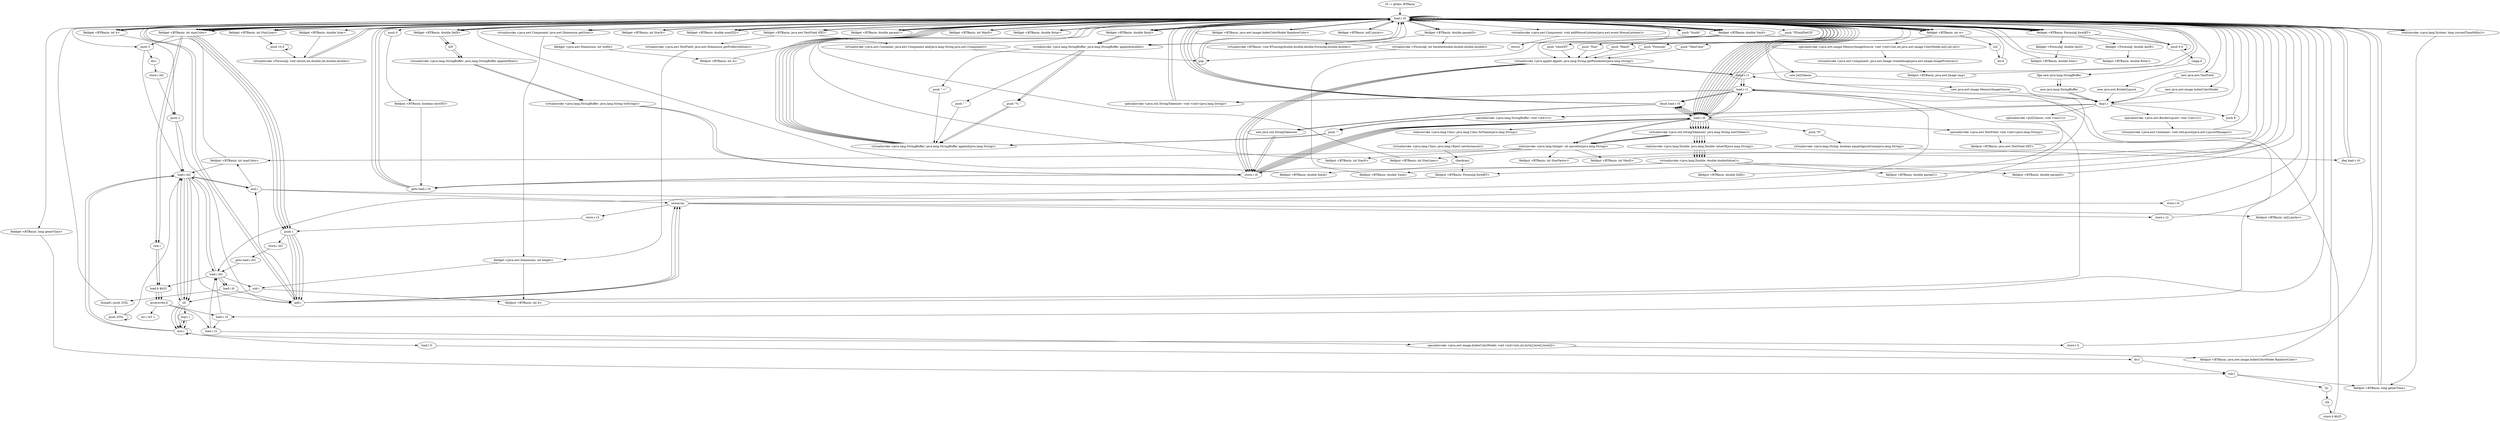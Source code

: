 digraph "" {
    "r0 := @this: BTBasin"
    "load.r r0"
    "r0 := @this: BTBasin"->"load.r r0";
    "push \"XYmidDelCD\""
    "load.r r0"->"push \"XYmidDelCD\"";
    "virtualinvoke <java.applet.Applet: java.lang.String getParameter(java.lang.String)>"
    "push \"XYmidDelCD\""->"virtualinvoke <java.applet.Applet: java.lang.String getParameter(java.lang.String)>";
    "store.r r1"
    "virtualinvoke <java.applet.Applet: java.lang.String getParameter(java.lang.String)>"->"store.r r1";
    "load.r r1"
    "store.r r1"->"load.r r1";
    "ifnull load.r r0"
    "load.r r1"->"ifnull load.r r0";
    "new java.util.StringTokenizer"
    "ifnull load.r r0"->"new java.util.StringTokenizer";
    "store.r i0"
    "new java.util.StringTokenizer"->"store.r i0";
    "load.r i0"
    "store.r i0"->"load.r i0";
    "load.r i0"->"load.r r1";
    "specialinvoke <java.util.StringTokenizer: void <init>(java.lang.String)>"
    "load.r r1"->"specialinvoke <java.util.StringTokenizer: void <init>(java.lang.String)>";
    "specialinvoke <java.util.StringTokenizer: void <init>(java.lang.String)>"->"load.r r0";
    "load.r r0"->"load.r i0";
    "virtualinvoke <java.util.StringTokenizer: java.lang.String nextToken()>"
    "load.r i0"->"virtualinvoke <java.util.StringTokenizer: java.lang.String nextToken()>";
    "staticinvoke <java.lang.Double: java.lang.Double valueOf(java.lang.String)>"
    "virtualinvoke <java.util.StringTokenizer: java.lang.String nextToken()>"->"staticinvoke <java.lang.Double: java.lang.Double valueOf(java.lang.String)>";
    "virtualinvoke <java.lang.Double: double doubleValue()>"
    "staticinvoke <java.lang.Double: java.lang.Double valueOf(java.lang.String)>"->"virtualinvoke <java.lang.Double: double doubleValue()>";
    "fieldput <BTBasin: double Xmid>"
    "virtualinvoke <java.lang.Double: double doubleValue()>"->"fieldput <BTBasin: double Xmid>";
    "fieldput <BTBasin: double Xmid>"->"load.r r0";
    "load.r r0"->"load.r i0";
    "load.r i0"->"virtualinvoke <java.util.StringTokenizer: java.lang.String nextToken()>";
    "virtualinvoke <java.util.StringTokenizer: java.lang.String nextToken()>"->"staticinvoke <java.lang.Double: java.lang.Double valueOf(java.lang.String)>";
    "staticinvoke <java.lang.Double: java.lang.Double valueOf(java.lang.String)>"->"virtualinvoke <java.lang.Double: double doubleValue()>";
    "fieldput <BTBasin: double Ymid>"
    "virtualinvoke <java.lang.Double: double doubleValue()>"->"fieldput <BTBasin: double Ymid>";
    "fieldput <BTBasin: double Ymid>"->"load.r r0";
    "load.r r0"->"load.r i0";
    "load.r i0"->"virtualinvoke <java.util.StringTokenizer: java.lang.String nextToken()>";
    "virtualinvoke <java.util.StringTokenizer: java.lang.String nextToken()>"->"staticinvoke <java.lang.Double: java.lang.Double valueOf(java.lang.String)>";
    "staticinvoke <java.lang.Double: java.lang.Double valueOf(java.lang.String)>"->"virtualinvoke <java.lang.Double: double doubleValue()>";
    "fieldput <BTBasin: double DelX>"
    "virtualinvoke <java.lang.Double: double doubleValue()>"->"fieldput <BTBasin: double DelX>";
    "fieldput <BTBasin: double DelX>"->"load.r r0";
    "load.r r0"->"load.r i0";
    "load.r i0"->"virtualinvoke <java.util.StringTokenizer: java.lang.String nextToken()>";
    "virtualinvoke <java.util.StringTokenizer: java.lang.String nextToken()>"->"staticinvoke <java.lang.Double: java.lang.Double valueOf(java.lang.String)>";
    "staticinvoke <java.lang.Double: java.lang.Double valueOf(java.lang.String)>"->"virtualinvoke <java.lang.Double: double doubleValue()>";
    "fieldput <BTBasin: double paramC>"
    "virtualinvoke <java.lang.Double: double doubleValue()>"->"fieldput <BTBasin: double paramC>";
    "fieldput <BTBasin: double paramC>"->"load.r r0";
    "load.r r0"->"load.r i0";
    "load.r i0"->"virtualinvoke <java.util.StringTokenizer: java.lang.String nextToken()>";
    "virtualinvoke <java.util.StringTokenizer: java.lang.String nextToken()>"->"staticinvoke <java.lang.Double: java.lang.Double valueOf(java.lang.String)>";
    "staticinvoke <java.lang.Double: java.lang.Double valueOf(java.lang.String)>"->"virtualinvoke <java.lang.Double: double doubleValue()>";
    "fieldput <BTBasin: double paramD>"
    "virtualinvoke <java.lang.Double: double doubleValue()>"->"fieldput <BTBasin: double paramD>";
    "fieldput <BTBasin: double paramD>"->"load.r r0";
    "push \"Star\""
    "load.r r0"->"push \"Star\"";
    "push \"Star\""->"virtualinvoke <java.applet.Applet: java.lang.String getParameter(java.lang.String)>";
    "virtualinvoke <java.applet.Applet: java.lang.String getParameter(java.lang.String)>"->"store.r r1";
    "store.r r1"->"load.r r1";
    "load.r r1"->"ifnull load.r r0";
    "ifnull load.r r0"->"new java.util.StringTokenizer";
    "new java.util.StringTokenizer"->"store.r i0";
    "store.r i0"->"load.r i0";
    "load.r i0"->"load.r r1";
    "load.r r1"->"specialinvoke <java.util.StringTokenizer: void <init>(java.lang.String)>";
    "specialinvoke <java.util.StringTokenizer: void <init>(java.lang.String)>"->"load.r r0";
    "load.r r0"->"load.r i0";
    "load.r i0"->"virtualinvoke <java.util.StringTokenizer: java.lang.String nextToken()>";
    "staticinvoke <java.lang.Integer: int parseInt(java.lang.String)>"
    "virtualinvoke <java.util.StringTokenizer: java.lang.String nextToken()>"->"staticinvoke <java.lang.Integer: int parseInt(java.lang.String)>";
    "fieldput <BTBasin: int StarIt>"
    "staticinvoke <java.lang.Integer: int parseInt(java.lang.String)>"->"fieldput <BTBasin: int StarIt>";
    "fieldput <BTBasin: int StarIt>"->"load.r r0";
    "load.r r0"->"load.r i0";
    "load.r i0"->"virtualinvoke <java.util.StringTokenizer: java.lang.String nextToken()>";
    "virtualinvoke <java.util.StringTokenizer: java.lang.String nextToken()>"->"staticinvoke <java.lang.Integer: int parseInt(java.lang.String)>";
    "fieldput <BTBasin: int StarLines>"
    "staticinvoke <java.lang.Integer: int parseInt(java.lang.String)>"->"fieldput <BTBasin: int StarLines>";
    "fieldput <BTBasin: int StarLines>"->"load.r r0";
    "load.r r0"->"load.r i0";
    "load.r i0"->"virtualinvoke <java.util.StringTokenizer: java.lang.String nextToken()>";
    "virtualinvoke <java.util.StringTokenizer: java.lang.String nextToken()>"->"staticinvoke <java.lang.Integer: int parseInt(java.lang.String)>";
    "fieldput <BTBasin: int StarFactor>"
    "staticinvoke <java.lang.Integer: int parseInt(java.lang.String)>"->"fieldput <BTBasin: int StarFactor>";
    "fieldput <BTBasin: int StarFactor>"->"load.r r0";
    "push \"MaxIt\""
    "load.r r0"->"push \"MaxIt\"";
    "push \"MaxIt\""->"virtualinvoke <java.applet.Applet: java.lang.String getParameter(java.lang.String)>";
    "virtualinvoke <java.applet.Applet: java.lang.String getParameter(java.lang.String)>"->"store.r i0";
    "store.r i0"->"load.r i0";
    "load.r i0"->"ifnull load.r r0";
    "ifnull load.r r0"->"load.r r0";
    "load.r r0"->"load.r i0";
    "load.r i0"->"staticinvoke <java.lang.Integer: int parseInt(java.lang.String)>";
    "fieldput <BTBasin: int MaxIt>"
    "staticinvoke <java.lang.Integer: int parseInt(java.lang.String)>"->"fieldput <BTBasin: int MaxIt>";
    "fieldput <BTBasin: int MaxIt>"->"load.r r0";
    "push \"MaxColor\""
    "load.r r0"->"push \"MaxColor\"";
    "push \"MaxColor\""->"virtualinvoke <java.applet.Applet: java.lang.String getParameter(java.lang.String)>";
    "virtualinvoke <java.applet.Applet: java.lang.String getParameter(java.lang.String)>"->"store.r i0";
    "store.r i0"->"load.r i0";
    "load.r i0"->"ifnull load.r r0";
    "ifnull load.r r0"->"load.r r0";
    "load.r r0"->"load.r i0";
    "load.r i0"->"staticinvoke <java.lang.Integer: int parseInt(java.lang.String)>";
    "fieldput <BTBasin: int maxColor>"
    "staticinvoke <java.lang.Integer: int parseInt(java.lang.String)>"->"fieldput <BTBasin: int maxColor>";
    "fieldput <BTBasin: int maxColor>"->"load.r r0";
    "fieldget <BTBasin: int maxColor>"
    "load.r r0"->"fieldget <BTBasin: int maxColor>";
    "push 3"
    "fieldget <BTBasin: int maxColor>"->"push 3";
    "div.i"
    "push 3"->"div.i";
    "store.i i42"
    "div.i"->"store.i i42";
    "push 2"
    "store.i i42"->"push 2";
    "load.i i42"
    "push 2"->"load.i i42";
    "mul.i"
    "load.i i42"->"mul.i";
    "store.i i0"
    "mul.i"->"store.i i0";
    "store.i i0"->"load.r r0";
    "load.r r0"->"push 3";
    "push 3"->"load.i i42";
    "load.i i42"->"mul.i";
    "mul.i"->"fieldput <BTBasin: int maxColor>";
    "fieldput <BTBasin: int maxColor>"->"load.i i42";
    "i2l"
    "load.i i42"->"i2l";
    "i2l"->"load.i i42";
    "load.i i42"->"i2l";
    "mul.l"
    "i2l"->"mul.l";
    "mul.l"->"load.i i42";
    "load.i i42"->"i2l";
    "i2l"->"mul.l";
    "mul.l"->"load.i i42";
    "load.i i42"->"i2l";
    "i2l"->"mul.l";
    "store.l l1"
    "mul.l"->"store.l l1";
    "store.l l1"->"load.r r0";
    "load.r r0"->"fieldget <BTBasin: int maxColor>";
    "push 1"
    "fieldget <BTBasin: int maxColor>"->"push 1";
    "add.i"
    "push 1"->"add.i";
    "newarray"
    "add.i"->"newarray";
    "newarray"->"store.r r1";
    "store.r r1"->"load.r r0";
    "load.r r0"->"fieldget <BTBasin: int maxColor>";
    "fieldget <BTBasin: int maxColor>"->"push 1";
    "push 1"->"add.i";
    "add.i"->"newarray";
    "store.r r2"
    "newarray"->"store.r r2";
    "store.r r2"->"load.r r0";
    "load.r r0"->"fieldget <BTBasin: int maxColor>";
    "fieldget <BTBasin: int maxColor>"->"push 1";
    "push 1"->"add.i";
    "add.i"->"newarray";
    "store.r r3"
    "newarray"->"store.r r3";
    "store.r r3"->"push 1";
    "store.i i43"
    "push 1"->"store.i i43";
    "goto load.i i43"
    "store.i i43"->"goto load.i i43";
    "load.i i43"
    "goto load.i i43"->"load.i i43";
    "load.i i0"
    "load.i i43"->"load.i i0";
    "ifcmplt.i push 255L"
    "load.i i0"->"ifcmplt.i push 255L";
    "ifcmplt.i push 255L"->"load.r r0";
    "new java.awt.image.IndexColorModel"
    "load.r r0"->"new java.awt.image.IndexColorModel";
    "dup1.r"
    "new java.awt.image.IndexColorModel"->"dup1.r";
    "push 8"
    "dup1.r"->"push 8";
    "push 8"->"load.r r0";
    "load.r r0"->"fieldget <BTBasin: int maxColor>";
    "fieldget <BTBasin: int maxColor>"->"push 1";
    "push 1"->"add.i";
    "add.i"->"load.r r1";
    "load.r r3"
    "load.r r1"->"load.r r3";
    "load.r r2"
    "load.r r3"->"load.r r2";
    "specialinvoke <java.awt.image.IndexColorModel: void <init>(int,int,byte[],byte[],byte[])>"
    "load.r r2"->"specialinvoke <java.awt.image.IndexColorModel: void <init>(int,int,byte[],byte[],byte[])>";
    "fieldput <BTBasin: java.awt.image.IndexColorModel RainbowColor>"
    "specialinvoke <java.awt.image.IndexColorModel: void <init>(int,int,byte[],byte[],byte[])>"->"fieldput <BTBasin: java.awt.image.IndexColorModel RainbowColor>";
    "fieldput <BTBasin: java.awt.image.IndexColorModel RainbowColor>"->"load.r r0";
    "load.r r0"->"load.r r0";
    "virtualinvoke <java.awt.Component: java.awt.Dimension getSize()>"
    "load.r r0"->"virtualinvoke <java.awt.Component: java.awt.Dimension getSize()>";
    "fieldget <java.awt.Dimension: int width>"
    "virtualinvoke <java.awt.Component: java.awt.Dimension getSize()>"->"fieldget <java.awt.Dimension: int width>";
    "fieldput <BTBasin: int w>"
    "fieldget <java.awt.Dimension: int width>"->"fieldput <BTBasin: int w>";
    "fieldput <BTBasin: int w>"->"load.r r0";
    "load.r r0"->"load.r r0";
    "load.r r0"->"virtualinvoke <java.awt.Component: java.awt.Dimension getSize()>";
    "fieldget <java.awt.Dimension: int height>"
    "virtualinvoke <java.awt.Component: java.awt.Dimension getSize()>"->"fieldget <java.awt.Dimension: int height>";
    "fieldput <BTBasin: int h>"
    "fieldget <java.awt.Dimension: int height>"->"fieldput <BTBasin: int h>";
    "fieldput <BTBasin: int h>"->"load.r r0";
    "push \"showXY\""
    "load.r r0"->"push \"showXY\"";
    "push \"showXY\""->"virtualinvoke <java.applet.Applet: java.lang.String getParameter(java.lang.String)>";
    "virtualinvoke <java.applet.Applet: java.lang.String getParameter(java.lang.String)>"->"store.r i0";
    "store.r i0"->"load.r i0";
    "load.r i0"->"ifnull load.r r0";
    "ifnull load.r r0"->"load.r i0";
    "push \"N\""
    "load.r i0"->"push \"N\"";
    "virtualinvoke <java.lang.String: boolean equalsIgnoreCase(java.lang.String)>"
    "push \"N\""->"virtualinvoke <java.lang.String: boolean equalsIgnoreCase(java.lang.String)>";
    "ifeq load.r r0"
    "virtualinvoke <java.lang.String: boolean equalsIgnoreCase(java.lang.String)>"->"ifeq load.r r0";
    "ifeq load.r r0"->"load.r r0";
    "push 0"
    "load.r r0"->"push 0";
    "fieldput <BTBasin: boolean showXY>"
    "push 0"->"fieldput <BTBasin: boolean showXY>";
    "goto load.r r0"
    "fieldput <BTBasin: boolean showXY>"->"goto load.r r0";
    "goto load.r r0"->"load.r r0";
    "load.r r0"->"load.r r0";
    "fieldget <BTBasin: int w>"
    "load.r r0"->"fieldget <BTBasin: int w>";
    "fieldget <BTBasin: int w>"->"load.r r0";
    "fieldget <BTBasin: int h>"
    "load.r r0"->"fieldget <BTBasin: int h>";
    "fieldget <BTBasin: int h>"->"push 2";
    "push 2"->"add.i";
    "add.i"->"mul.i";
    "mul.i"->"newarray";
    "fieldput <BTBasin: int[] pixArr>"
    "newarray"->"fieldput <BTBasin: int[] pixArr>";
    "fieldput <BTBasin: int[] pixArr>"->"load.r r0";
    "push \"Formula\""
    "load.r r0"->"push \"Formula\"";
    "push \"Formula\""->"virtualinvoke <java.applet.Applet: java.lang.String getParameter(java.lang.String)>";
    "virtualinvoke <java.applet.Applet: java.lang.String getParameter(java.lang.String)>"->"store.r i0";
    "store.r i0"->"load.r i0";
    "load.r i0"->"ifnull load.r r0";
    "ifnull load.r r0"->"load.r r0";
    "load.r r0"->"load.r i0";
    "staticinvoke <java.lang.Class: java.lang.Class forName(java.lang.String)>"
    "load.r i0"->"staticinvoke <java.lang.Class: java.lang.Class forName(java.lang.String)>";
    "virtualinvoke <java.lang.Class: java.lang.Object newInstance()>"
    "staticinvoke <java.lang.Class: java.lang.Class forName(java.lang.String)>"->"virtualinvoke <java.lang.Class: java.lang.Object newInstance()>";
    "checkcast"
    "virtualinvoke <java.lang.Class: java.lang.Object newInstance()>"->"checkcast";
    "fieldput <BTBasin: FormulaJ formBT>"
    "checkcast"->"fieldput <BTBasin: FormulaJ formBT>";
    "fieldput <BTBasin: FormulaJ formBT>"->"goto load.r r0";
    "goto load.r r0"->"load.r r0";
    "fieldget <BTBasin: FormulaJ formBT>"
    "load.r r0"->"fieldget <BTBasin: FormulaJ formBT>";
    "fieldget <BTBasin: FormulaJ formBT>"->"load.r r0";
    "fieldget <BTBasin: int StarIt>"
    "load.r r0"->"fieldget <BTBasin: int StarIt>";
    "fieldget <BTBasin: int StarIt>"->"load.r r0";
    "load.r r0"->"fieldget <BTBasin: int maxColor>";
    "fieldget <BTBasin: int maxColor>"->"load.r r0";
    "fieldget <BTBasin: double maxIZI2>"
    "load.r r0"->"fieldget <BTBasin: double maxIZI2>";
    "fieldget <BTBasin: double maxIZI2>"->"load.r r0";
    "fieldget <BTBasin: int StarLines>"
    "load.r r0"->"fieldget <BTBasin: int StarLines>";
    "push 10.0"
    "fieldget <BTBasin: int StarLines>"->"push 10.0";
    "push 10.0"->"push 10.0";
    "virtualinvoke <FormulaJ: void set(int,int,double,int,double,double)>"
    "push 10.0"->"virtualinvoke <FormulaJ: void set(int,int,double,int,double,double)>";
    "virtualinvoke <FormulaJ: void set(int,int,double,int,double,double)>"->"load.r r0";
    "load.r r0"->"fieldget <BTBasin: FormulaJ formBT>";
    "push 0.0"
    "fieldget <BTBasin: FormulaJ formBT>"->"push 0.0";
    "push 0.0"->"push 0.0";
    "push 0.0"->"load.r r0";
    "fieldget <BTBasin: double paramC>"
    "load.r r0"->"fieldget <BTBasin: double paramC>";
    "fieldget <BTBasin: double paramC>"->"load.r r0";
    "fieldget <BTBasin: double paramD>"
    "load.r r0"->"fieldget <BTBasin: double paramD>";
    "virtualinvoke <FormulaJ: int iterate(double,double,double,double)>"
    "fieldget <BTBasin: double paramD>"->"virtualinvoke <FormulaJ: int iterate(double,double,double,double)>";
    "pop"
    "virtualinvoke <FormulaJ: int iterate(double,double,double,double)>"->"pop";
    "pop"->"load.r r0";
    "load.r r0"->"load.r r0";
    "load.r r0"->"fieldget <BTBasin: FormulaJ formBT>";
    "fieldget <FormulaJ: double lastR>"
    "fieldget <BTBasin: FormulaJ formBT>"->"fieldget <FormulaJ: double lastR>";
    "fieldput <BTBasin: double Rstar>"
    "fieldget <FormulaJ: double lastR>"->"fieldput <BTBasin: double Rstar>";
    "fieldput <BTBasin: double Rstar>"->"load.r r0";
    "load.r r0"->"load.r r0";
    "load.r r0"->"fieldget <BTBasin: FormulaJ formBT>";
    "fieldget <FormulaJ: double lastI>"
    "fieldget <BTBasin: FormulaJ formBT>"->"fieldget <FormulaJ: double lastI>";
    "fieldput <BTBasin: double Istar>"
    "fieldget <FormulaJ: double lastI>"->"fieldput <BTBasin: double Istar>";
    "fieldput <BTBasin: double Istar>"->"load.r r0";
    "load.r r0"->"fieldget <BTBasin: FormulaJ formBT>";
    "fieldget <BTBasin: FormulaJ formBT>"->"load.r r0";
    "fieldget <BTBasin: int MaxIt>"
    "load.r r0"->"fieldget <BTBasin: int MaxIt>";
    "fieldget <BTBasin: int MaxIt>"->"load.r r0";
    "load.r r0"->"fieldget <BTBasin: int maxColor>";
    "fieldget <BTBasin: int maxColor>"->"load.r r0";
    "load.r r0"->"fieldget <BTBasin: double maxIZI2>";
    "fieldget <BTBasin: double maxIZI2>"->"load.r r0";
    "load.r r0"->"fieldget <BTBasin: int StarLines>";
    "fieldget <BTBasin: int StarLines>"->"load.r r0";
    "fieldget <BTBasin: double Rstar>"
    "load.r r0"->"fieldget <BTBasin: double Rstar>";
    "fieldget <BTBasin: double Rstar>"->"load.r r0";
    "fieldget <BTBasin: double Istar>"
    "load.r r0"->"fieldget <BTBasin: double Istar>";
    "fieldget <BTBasin: double Istar>"->"virtualinvoke <FormulaJ: void set(int,int,double,int,double,double)>";
    "virtualinvoke <FormulaJ: void set(int,int,double,int,double,double)>"->"load.r r0";
    "staticinvoke <java.lang.System: long currentTimeMillis()>"
    "load.r r0"->"staticinvoke <java.lang.System: long currentTimeMillis()>";
    "fieldput <BTBasin: long generTime>"
    "staticinvoke <java.lang.System: long currentTimeMillis()>"->"fieldput <BTBasin: long generTime>";
    "fieldput <BTBasin: long generTime>"->"load.r r0";
    "load.r r0"->"load.r r0";
    "fieldget <BTBasin: double Xmid>"
    "load.r r0"->"fieldget <BTBasin: double Xmid>";
    "fieldget <BTBasin: double Xmid>"->"load.r r0";
    "fieldget <BTBasin: double Ymid>"
    "load.r r0"->"fieldget <BTBasin: double Ymid>";
    "fieldget <BTBasin: double Ymid>"->"load.r r0";
    "fieldget <BTBasin: double DelX>"
    "load.r r0"->"fieldget <BTBasin: double DelX>";
    "fieldget <BTBasin: double DelX>"->"load.r r0";
    "load.r r0"->"fieldget <BTBasin: int w>";
    "i2d"
    "fieldget <BTBasin: int w>"->"i2d";
    "div.d"
    "i2d"->"div.d";
    "div.d"->"load.r r0";
    "load.r r0"->"fieldget <BTBasin: FormulaJ formBT>";
    "fieldget <BTBasin: FormulaJ formBT>"->"load.r r0";
    "load.r r0"->"fieldget <BTBasin: double paramC>";
    "fieldget <BTBasin: double paramC>"->"load.r r0";
    "load.r r0"->"fieldget <BTBasin: double paramD>";
    "virtualinvoke <BTBasin: void BTracing(double,double,double,FormulaJ,double,double)>"
    "fieldget <BTBasin: double paramD>"->"virtualinvoke <BTBasin: void BTracing(double,double,double,FormulaJ,double,double)>";
    "virtualinvoke <BTBasin: void BTracing(double,double,double,FormulaJ,double,double)>"->"load.r r0";
    "load.r r0"->"load.r r0";
    "new java.awt.image.MemoryImageSource"
    "load.r r0"->"new java.awt.image.MemoryImageSource";
    "new java.awt.image.MemoryImageSource"->"dup1.r";
    "dup1.r"->"load.r r0";
    "load.r r0"->"fieldget <BTBasin: int w>";
    "fieldget <BTBasin: int w>"->"load.r r0";
    "load.r r0"->"fieldget <BTBasin: int h>";
    "fieldget <BTBasin: int h>"->"load.r r0";
    "fieldget <BTBasin: java.awt.image.IndexColorModel RainbowColor>"
    "load.r r0"->"fieldget <BTBasin: java.awt.image.IndexColorModel RainbowColor>";
    "fieldget <BTBasin: java.awt.image.IndexColorModel RainbowColor>"->"load.r r0";
    "fieldget <BTBasin: int[] pixArr>"
    "load.r r0"->"fieldget <BTBasin: int[] pixArr>";
    "fieldget <BTBasin: int[] pixArr>"->"load.r r0";
    "load.r r0"->"fieldget <BTBasin: int w>";
    "fieldget <BTBasin: int w>"->"load.r r0";
    "load.r r0"->"fieldget <BTBasin: int w>";
    "specialinvoke <java.awt.image.MemoryImageSource: void <init>(int,int,java.awt.image.ColorModel,int[],int,int)>"
    "fieldget <BTBasin: int w>"->"specialinvoke <java.awt.image.MemoryImageSource: void <init>(int,int,java.awt.image.ColorModel,int[],int,int)>";
    "virtualinvoke <java.awt.Component: java.awt.Image createImage(java.awt.image.ImageProducer)>"
    "specialinvoke <java.awt.image.MemoryImageSource: void <init>(int,int,java.awt.image.ColorModel,int[],int,int)>"->"virtualinvoke <java.awt.Component: java.awt.Image createImage(java.awt.image.ImageProducer)>";
    "fieldput <BTBasin: java.awt.Image img>"
    "virtualinvoke <java.awt.Component: java.awt.Image createImage(java.awt.image.ImageProducer)>"->"fieldput <BTBasin: java.awt.Image img>";
    "fieldput <BTBasin: java.awt.Image img>"->"load.r r0";
    "load.r r0"->"staticinvoke <java.lang.System: long currentTimeMillis()>";
    "staticinvoke <java.lang.System: long currentTimeMillis()>"->"load.r r0";
    "fieldget <BTBasin: long generTime>"
    "load.r r0"->"fieldget <BTBasin: long generTime>";
    "sub.l"
    "fieldget <BTBasin: long generTime>"->"sub.l";
    "sub.l"->"fieldput <BTBasin: long generTime>";
    "fieldput <BTBasin: long generTime>"->"load.r r0";
    "load.r r0"->"load.r r0";
    "virtualinvoke <java.awt.Component: void addMouseListener(java.awt.event.MouseListener)>"
    "load.r r0"->"virtualinvoke <java.awt.Component: void addMouseListener(java.awt.event.MouseListener)>";
    "return"
    "virtualinvoke <java.awt.Component: void addMouseListener(java.awt.event.MouseListener)>"->"return";
    "checkcast"->"store.r i0";
    "store.r i0"->"goto load.r r0";
    "ifnull load.r r0"->"load.r r0";
    "new JulZ2basin"
    "load.r r0"->"new JulZ2basin";
    "new JulZ2basin"->"dup1.r";
    "specialinvoke <JulZ2basin: void <init>()>"
    "dup1.r"->"specialinvoke <JulZ2basin: void <init>()>";
    "specialinvoke <JulZ2basin: void <init>()>"->"fieldput <BTBasin: FormulaJ formBT>";
    "ifeq load.r r0"->"load.r r0";
    "new java.awt.BorderLayout"
    "load.r r0"->"new java.awt.BorderLayout";
    "new java.awt.BorderLayout"->"dup1.r";
    "specialinvoke <java.awt.BorderLayout: void <init>()>"
    "dup1.r"->"specialinvoke <java.awt.BorderLayout: void <init>()>";
    "virtualinvoke <java.awt.Container: void setLayout(java.awt.LayoutManager)>"
    "specialinvoke <java.awt.BorderLayout: void <init>()>"->"virtualinvoke <java.awt.Container: void setLayout(java.awt.LayoutManager)>";
    "virtualinvoke <java.awt.Container: void setLayout(java.awt.LayoutManager)>"->"load.r r0";
    "load.r r0"->"fieldget <BTBasin: double Ymid>";
    "fieldget <BTBasin: double Ymid>"->"push 0.0";
    "cmpg.d"
    "push 0.0"->"cmpg.d";
    "ifge new java.lang.StringBuffer"
    "cmpg.d"->"ifge new java.lang.StringBuffer";
    "new java.lang.StringBuffer"
    "ifge new java.lang.StringBuffer"->"new java.lang.StringBuffer";
    "new java.lang.StringBuffer"->"dup1.r";
    "specialinvoke <java.lang.StringBuffer: void <init>()>"
    "dup1.r"->"specialinvoke <java.lang.StringBuffer: void <init>()>";
    "push \"\""
    "specialinvoke <java.lang.StringBuffer: void <init>()>"->"push \"\"";
    "virtualinvoke <java.lang.StringBuffer: java.lang.StringBuffer append(java.lang.String)>"
    "push \"\""->"virtualinvoke <java.lang.StringBuffer: java.lang.StringBuffer append(java.lang.String)>";
    "virtualinvoke <java.lang.StringBuffer: java.lang.StringBuffer append(java.lang.String)>"->"load.r r0";
    "load.r r0"->"fieldget <BTBasin: double Xmid>";
    "virtualinvoke <java.lang.StringBuffer: java.lang.StringBuffer append(double)>"
    "fieldget <BTBasin: double Xmid>"->"virtualinvoke <java.lang.StringBuffer: java.lang.StringBuffer append(double)>";
    "push \" \""
    "virtualinvoke <java.lang.StringBuffer: java.lang.StringBuffer append(double)>"->"push \" \"";
    "push \" \""->"virtualinvoke <java.lang.StringBuffer: java.lang.StringBuffer append(java.lang.String)>";
    "virtualinvoke <java.lang.StringBuffer: java.lang.StringBuffer append(java.lang.String)>"->"load.r r0";
    "load.r r0"->"fieldget <BTBasin: double Ymid>";
    "fieldget <BTBasin: double Ymid>"->"virtualinvoke <java.lang.StringBuffer: java.lang.StringBuffer append(double)>";
    "push \"*i; \""
    "virtualinvoke <java.lang.StringBuffer: java.lang.StringBuffer append(double)>"->"push \"*i; \"";
    "push \"*i; \""->"virtualinvoke <java.lang.StringBuffer: java.lang.StringBuffer append(java.lang.String)>";
    "virtualinvoke <java.lang.StringBuffer: java.lang.StringBuffer append(java.lang.String)>"->"load.r r0";
    "load.r r0"->"fieldget <BTBasin: double DelX>";
    "d2f"
    "fieldget <BTBasin: double DelX>"->"d2f";
    "virtualinvoke <java.lang.StringBuffer: java.lang.StringBuffer append(float)>"
    "d2f"->"virtualinvoke <java.lang.StringBuffer: java.lang.StringBuffer append(float)>";
    "virtualinvoke <java.lang.StringBuffer: java.lang.String toString()>"
    "virtualinvoke <java.lang.StringBuffer: java.lang.StringBuffer append(float)>"->"virtualinvoke <java.lang.StringBuffer: java.lang.String toString()>";
    "virtualinvoke <java.lang.StringBuffer: java.lang.String toString()>"->"store.r i0";
    "store.r i0"->"goto load.r r0";
    "goto load.r r0"->"load.r r0";
    "new java.awt.TextField"
    "load.r r0"->"new java.awt.TextField";
    "new java.awt.TextField"->"dup1.r";
    "dup1.r"->"load.r i0";
    "specialinvoke <java.awt.TextField: void <init>(java.lang.String)>"
    "load.r i0"->"specialinvoke <java.awt.TextField: void <init>(java.lang.String)>";
    "fieldput <BTBasin: java.awt.TextField tfXY>"
    "specialinvoke <java.awt.TextField: void <init>(java.lang.String)>"->"fieldput <BTBasin: java.awt.TextField tfXY>";
    "fieldput <BTBasin: java.awt.TextField tfXY>"->"load.r r0";
    "push \"South\""
    "load.r r0"->"push \"South\"";
    "push \"South\""->"load.r r0";
    "fieldget <BTBasin: java.awt.TextField tfXY>"
    "load.r r0"->"fieldget <BTBasin: java.awt.TextField tfXY>";
    "virtualinvoke <java.awt.Container: java.awt.Component add(java.lang.String,java.awt.Component)>"
    "fieldget <BTBasin: java.awt.TextField tfXY>"->"virtualinvoke <java.awt.Container: java.awt.Component add(java.lang.String,java.awt.Component)>";
    "virtualinvoke <java.awt.Container: java.awt.Component add(java.lang.String,java.awt.Component)>"->"pop";
    "pop"->"load.r r0";
    "load.r r0"->"load.r r0";
    "load.r r0"->"fieldget <BTBasin: int h>";
    "fieldget <BTBasin: int h>"->"load.r r0";
    "load.r r0"->"fieldget <BTBasin: java.awt.TextField tfXY>";
    "virtualinvoke <java.awt.TextField: java.awt.Dimension getPreferredSize()>"
    "fieldget <BTBasin: java.awt.TextField tfXY>"->"virtualinvoke <java.awt.TextField: java.awt.Dimension getPreferredSize()>";
    "virtualinvoke <java.awt.TextField: java.awt.Dimension getPreferredSize()>"->"fieldget <java.awt.Dimension: int height>";
    "sub.i"
    "fieldget <java.awt.Dimension: int height>"->"sub.i";
    "sub.i"->"fieldput <BTBasin: int h>";
    "ifge new java.lang.StringBuffer"->"new java.lang.StringBuffer";
    "new java.lang.StringBuffer"->"dup1.r";
    "dup1.r"->"specialinvoke <java.lang.StringBuffer: void <init>()>";
    "specialinvoke <java.lang.StringBuffer: void <init>()>"->"push \"\"";
    "push \"\""->"virtualinvoke <java.lang.StringBuffer: java.lang.StringBuffer append(java.lang.String)>";
    "virtualinvoke <java.lang.StringBuffer: java.lang.StringBuffer append(java.lang.String)>"->"load.r r0";
    "load.r r0"->"fieldget <BTBasin: double Xmid>";
    "fieldget <BTBasin: double Xmid>"->"virtualinvoke <java.lang.StringBuffer: java.lang.StringBuffer append(double)>";
    "push \" +\""
    "virtualinvoke <java.lang.StringBuffer: java.lang.StringBuffer append(double)>"->"push \" +\"";
    "push \" +\""->"virtualinvoke <java.lang.StringBuffer: java.lang.StringBuffer append(java.lang.String)>";
    "virtualinvoke <java.lang.StringBuffer: java.lang.StringBuffer append(java.lang.String)>"->"load.r r0";
    "load.r r0"->"fieldget <BTBasin: double Ymid>";
    "fieldget <BTBasin: double Ymid>"->"virtualinvoke <java.lang.StringBuffer: java.lang.StringBuffer append(double)>";
    "virtualinvoke <java.lang.StringBuffer: java.lang.StringBuffer append(double)>"->"push \"*i; \"";
    "push \"*i; \""->"virtualinvoke <java.lang.StringBuffer: java.lang.StringBuffer append(java.lang.String)>";
    "virtualinvoke <java.lang.StringBuffer: java.lang.StringBuffer append(java.lang.String)>"->"load.r r0";
    "load.r r0"->"fieldget <BTBasin: double DelX>";
    "fieldget <BTBasin: double DelX>"->"d2f";
    "d2f"->"virtualinvoke <java.lang.StringBuffer: java.lang.StringBuffer append(float)>";
    "virtualinvoke <java.lang.StringBuffer: java.lang.StringBuffer append(float)>"->"virtualinvoke <java.lang.StringBuffer: java.lang.String toString()>";
    "virtualinvoke <java.lang.StringBuffer: java.lang.String toString()>"->"store.r i0";
    "push 255L"
    "ifcmplt.i push 255L"->"push 255L";
    "push 255L"->"push 255L";
    "push 255L"->"load.i i42";
    "load.i i42"->"load.i i43";
    "load.i i43"->"sub.i";
    "sub.i"->"i2l";
    "dup1.l"
    "i2l"->"dup1.l";
    "dup1.l"->"mul.l";
    "mul.l"->"dup1.l";
    "dup1.l"->"mul.l";
    "mul.l"->"mul.l";
    "load.l l1"
    "mul.l"->"load.l l1";
    "div.l"
    "load.l l1"->"div.l";
    "div.l"->"sub.l";
    "l2i"
    "sub.l"->"l2i";
    "i2b"
    "l2i"->"i2b";
    "store.b $b25"
    "i2b"->"store.b $b25";
    "store.b $b25"->"load.r r1";
    "load.r r1"->"load.i i43";
    "load.i i43"->"load.i i0";
    "load.i i0"->"add.i";
    "add.i"->"load.r r0";
    "load.r r0"->"fieldget <BTBasin: int maxColor>";
    "rem.i"
    "fieldget <BTBasin: int maxColor>"->"rem.i";
    "load.b $b25"
    "rem.i"->"load.b $b25";
    "arraywrite.b"
    "load.b $b25"->"arraywrite.b";
    "arraywrite.b"->"load.r r2";
    "load.r r2"->"load.i i43";
    "load.i i43"->"load.i i42";
    "load.i i42"->"add.i";
    "add.i"->"load.r r0";
    "load.r r0"->"fieldget <BTBasin: int maxColor>";
    "fieldget <BTBasin: int maxColor>"->"rem.i";
    "rem.i"->"load.b $b25";
    "load.b $b25"->"arraywrite.b";
    "arraywrite.b"->"load.r r3";
    "load.r r3"->"load.i i43";
    "load.i i43"->"load.b $b25";
    "load.b $b25"->"arraywrite.b";
    "inc.i i43 1"
    "arraywrite.b"->"inc.i i43 1";
}
